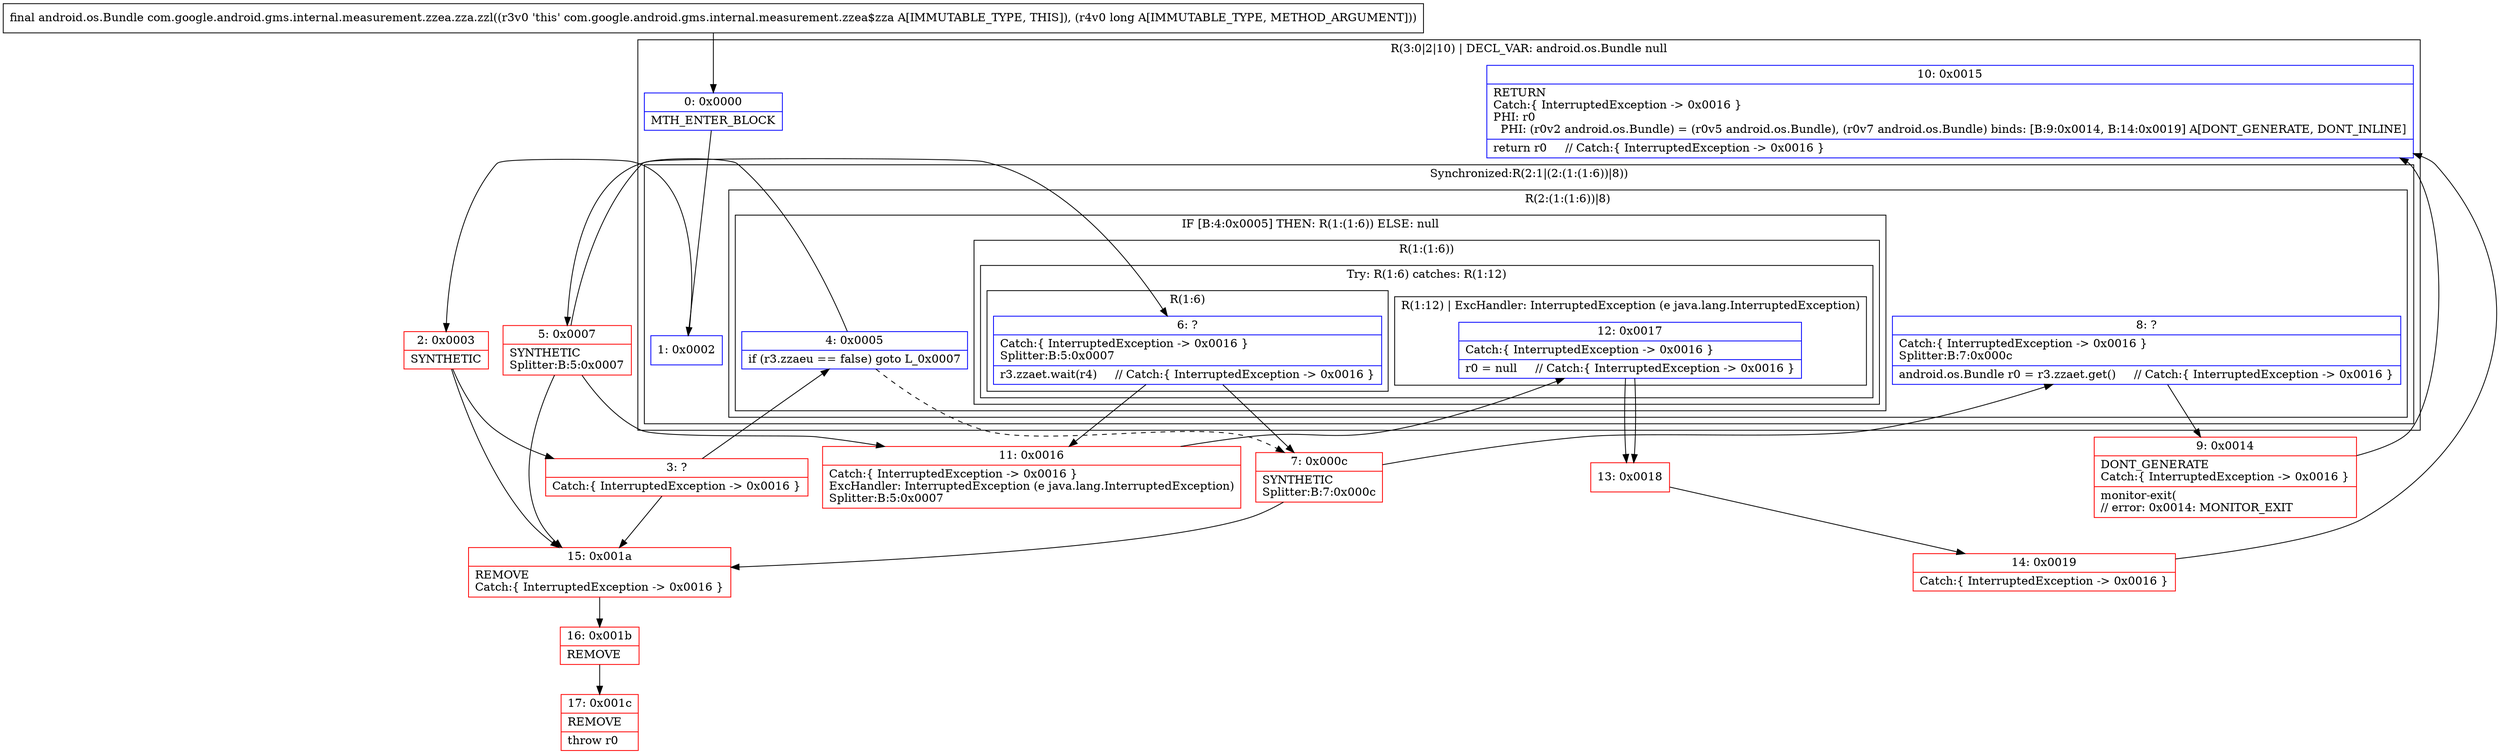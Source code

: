 digraph "CFG forcom.google.android.gms.internal.measurement.zzea.zza.zzl(J)Landroid\/os\/Bundle;" {
subgraph cluster_Region_478478163 {
label = "R(3:0|2|10) | DECL_VAR: android.os.Bundle null\l";
node [shape=record,color=blue];
Node_0 [shape=record,label="{0\:\ 0x0000|MTH_ENTER_BLOCK\l}"];
subgraph cluster_SynchronizedRegion_1810962690 {
label = "Synchronized:R(2:1|(2:(1:(1:6))|8))";
node [shape=record,color=blue];
Node_1 [shape=record,label="{1\:\ 0x0002}"];
subgraph cluster_Region_354749622 {
label = "R(2:(1:(1:6))|8)";
node [shape=record,color=blue];
subgraph cluster_IfRegion_560635804 {
label = "IF [B:4:0x0005] THEN: R(1:(1:6)) ELSE: null";
node [shape=record,color=blue];
Node_4 [shape=record,label="{4\:\ 0x0005|if (r3.zzaeu == false) goto L_0x0007\l}"];
subgraph cluster_Region_1246460796 {
label = "R(1:(1:6))";
node [shape=record,color=blue];
subgraph cluster_TryCatchRegion_1896770305 {
label = "Try: R(1:6) catches: R(1:12)";
node [shape=record,color=blue];
subgraph cluster_Region_315905323 {
label = "R(1:6)";
node [shape=record,color=blue];
Node_6 [shape=record,label="{6\:\ ?|Catch:\{ InterruptedException \-\> 0x0016 \}\lSplitter:B:5:0x0007\l|r3.zzaet.wait(r4)     \/\/ Catch:\{ InterruptedException \-\> 0x0016 \}\l}"];
}
subgraph cluster_Region_1074685973 {
label = "R(1:12) | ExcHandler: InterruptedException (e java.lang.InterruptedException)\l";
node [shape=record,color=blue];
Node_12 [shape=record,label="{12\:\ 0x0017|Catch:\{ InterruptedException \-\> 0x0016 \}\l|r0 = null     \/\/ Catch:\{ InterruptedException \-\> 0x0016 \}\l}"];
}
}
}
}
Node_8 [shape=record,label="{8\:\ ?|Catch:\{ InterruptedException \-\> 0x0016 \}\lSplitter:B:7:0x000c\l|android.os.Bundle r0 = r3.zzaet.get()     \/\/ Catch:\{ InterruptedException \-\> 0x0016 \}\l}"];
}
}
Node_10 [shape=record,label="{10\:\ 0x0015|RETURN\lCatch:\{ InterruptedException \-\> 0x0016 \}\lPHI: r0 \l  PHI: (r0v2 android.os.Bundle) = (r0v5 android.os.Bundle), (r0v7 android.os.Bundle) binds: [B:9:0x0014, B:14:0x0019] A[DONT_GENERATE, DONT_INLINE]\l|return r0     \/\/ Catch:\{ InterruptedException \-\> 0x0016 \}\l}"];
}
subgraph cluster_Region_1074685973 {
label = "R(1:12) | ExcHandler: InterruptedException (e java.lang.InterruptedException)\l";
node [shape=record,color=blue];
Node_12 [shape=record,label="{12\:\ 0x0017|Catch:\{ InterruptedException \-\> 0x0016 \}\l|r0 = null     \/\/ Catch:\{ InterruptedException \-\> 0x0016 \}\l}"];
}
Node_2 [shape=record,color=red,label="{2\:\ 0x0003|SYNTHETIC\l}"];
Node_3 [shape=record,color=red,label="{3\:\ ?|Catch:\{ InterruptedException \-\> 0x0016 \}\l}"];
Node_5 [shape=record,color=red,label="{5\:\ 0x0007|SYNTHETIC\lSplitter:B:5:0x0007\l}"];
Node_7 [shape=record,color=red,label="{7\:\ 0x000c|SYNTHETIC\lSplitter:B:7:0x000c\l}"];
Node_9 [shape=record,color=red,label="{9\:\ 0x0014|DONT_GENERATE\lCatch:\{ InterruptedException \-\> 0x0016 \}\l|monitor\-exit(\l\/\/ error: 0x0014: MONITOR_EXIT  \l}"];
Node_11 [shape=record,color=red,label="{11\:\ 0x0016|Catch:\{ InterruptedException \-\> 0x0016 \}\lExcHandler: InterruptedException (e java.lang.InterruptedException)\lSplitter:B:5:0x0007\l}"];
Node_13 [shape=record,color=red,label="{13\:\ 0x0018}"];
Node_14 [shape=record,color=red,label="{14\:\ 0x0019|Catch:\{ InterruptedException \-\> 0x0016 \}\l}"];
Node_15 [shape=record,color=red,label="{15\:\ 0x001a|REMOVE\lCatch:\{ InterruptedException \-\> 0x0016 \}\l}"];
Node_16 [shape=record,color=red,label="{16\:\ 0x001b|REMOVE\l}"];
Node_17 [shape=record,color=red,label="{17\:\ 0x001c|REMOVE\l|throw r0\l}"];
MethodNode[shape=record,label="{final android.os.Bundle com.google.android.gms.internal.measurement.zzea.zza.zzl((r3v0 'this' com.google.android.gms.internal.measurement.zzea$zza A[IMMUTABLE_TYPE, THIS]), (r4v0 long A[IMMUTABLE_TYPE, METHOD_ARGUMENT])) }"];
MethodNode -> Node_0;
Node_0 -> Node_1;
Node_1 -> Node_2;
Node_4 -> Node_5;
Node_4 -> Node_7[style=dashed];
Node_6 -> Node_7;
Node_6 -> Node_11;
Node_12 -> Node_13;
Node_8 -> Node_9;
Node_12 -> Node_13;
Node_2 -> Node_3;
Node_2 -> Node_15;
Node_3 -> Node_4;
Node_3 -> Node_15;
Node_5 -> Node_6;
Node_5 -> Node_11;
Node_5 -> Node_15;
Node_7 -> Node_8;
Node_7 -> Node_15;
Node_9 -> Node_10;
Node_11 -> Node_12;
Node_13 -> Node_14;
Node_14 -> Node_10;
Node_15 -> Node_16;
Node_16 -> Node_17;
}

